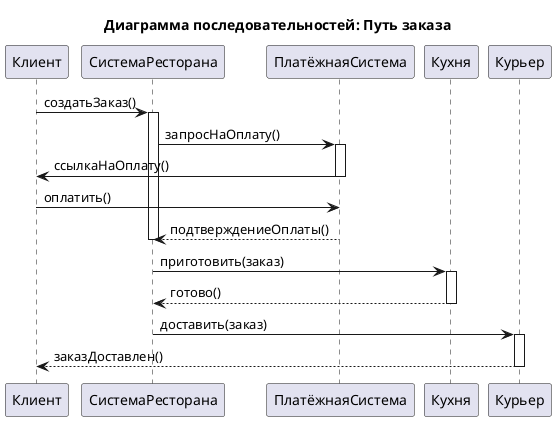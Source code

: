 ﻿@startuml
title Диаграмма последовательностей: Путь заказа

' ---- Участники ----
participant Клиент           as client
participant СистемаРесторана as restaurantSys
participant ПлатёжнаяСистема as paymentSys
participant Кухня            as kitchen
participant Курьер           as courier

' ---- Сценарий ----
client -> restaurantSys : создатьЗаказ()
activate restaurantSys
restaurantSys -> paymentSys : запросНаОплату()
activate paymentSys
paymentSys -> client : ссылкаНаОплату()
deactivate paymentSys
client -> paymentSys : оплатить()
paymentSys --> restaurantSys : подтверждениеОплаты()
deactivate restaurantSys

restaurantSys -> kitchen : приготовить(заказ)
activate kitchen
kitchen --> restaurantSys : готово()
deactivate kitchen

restaurantSys -> courier : доставить(заказ)
activate courier
courier --> client : заказДоставлен()
deactivate courier
@enduml
